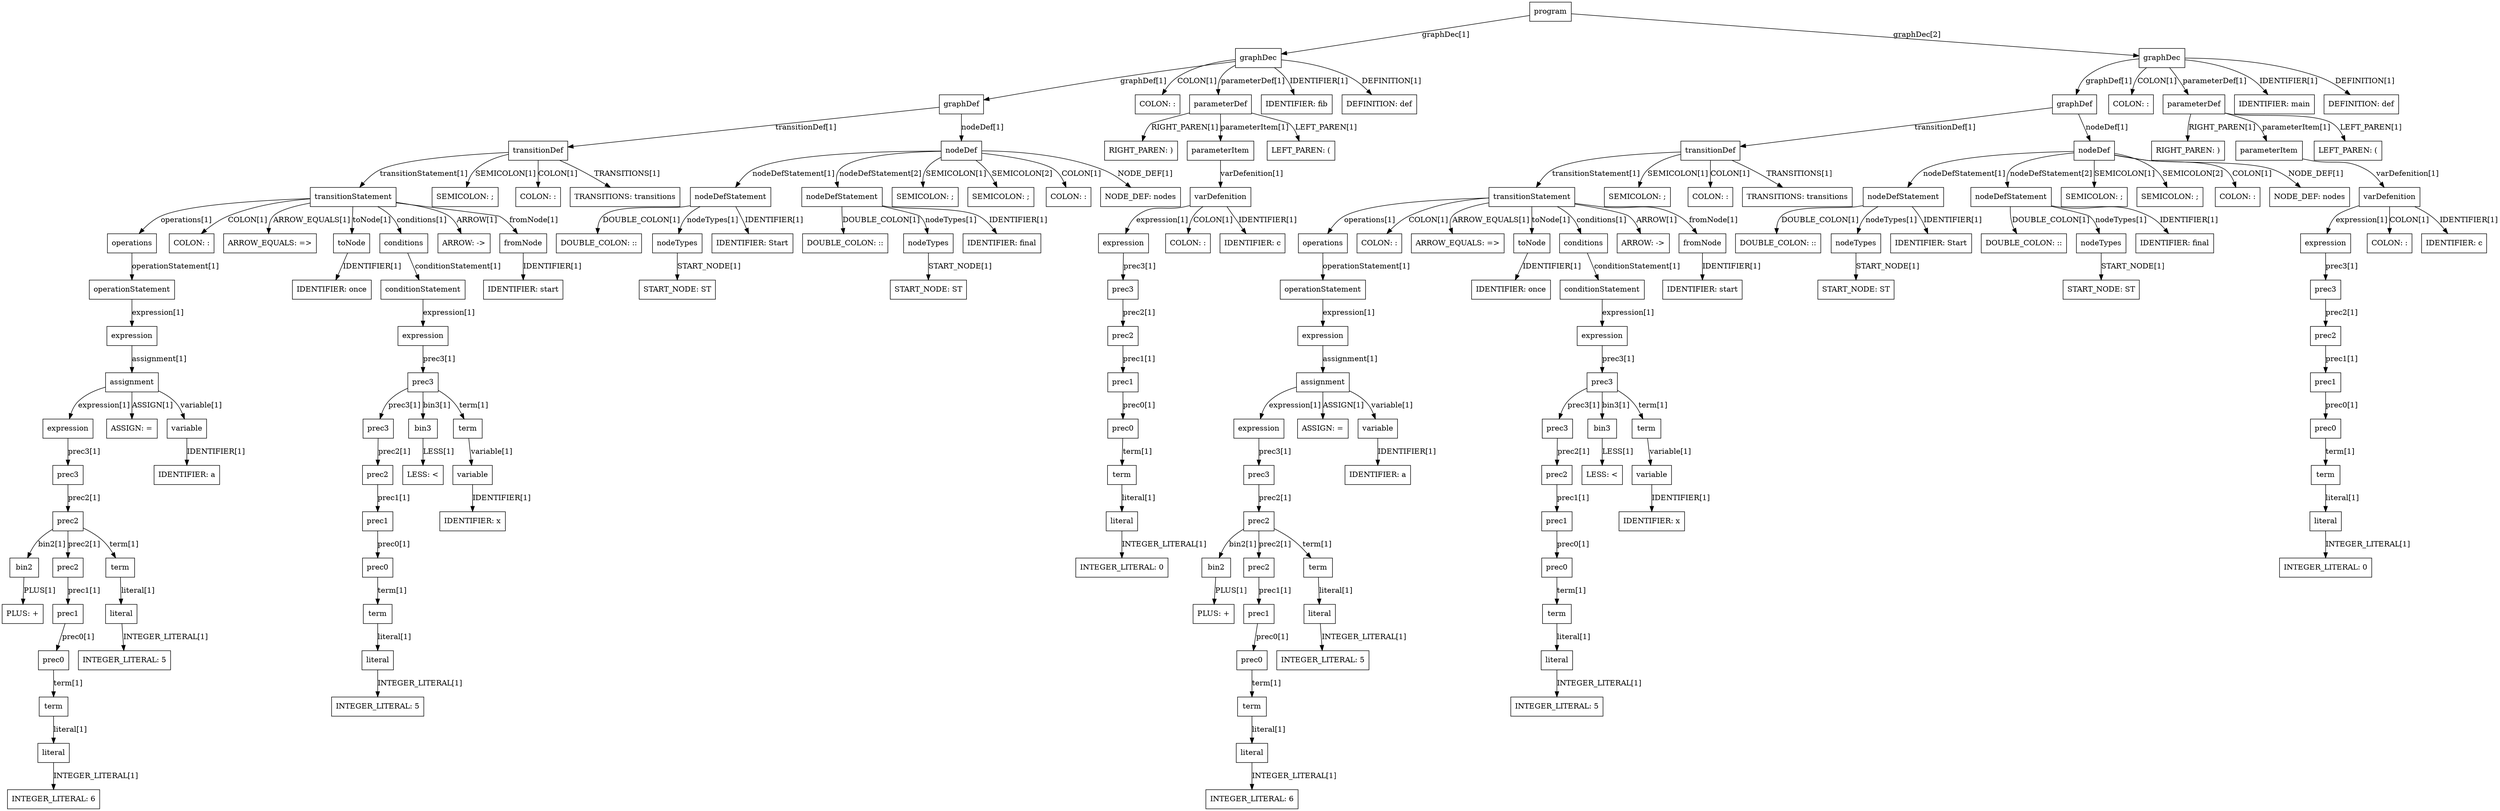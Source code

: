 digraph ParseTree {
    node [shape=box];
    node0 [label="program"];
    node1 [label="graphDec"];
    node0 -> node1 [label="graphDec[1]"];
    node2 [label="graphDef"];
    node1 -> node2 [label="graphDef[1]"];
    node3 [label="transitionDef"];
    node2 -> node3 [label="transitionDef[1]"];
    node4 [label="transitionStatement"];
    node3 -> node4 [label="transitionStatement[1]"];
    node5 [label="operations"];
    node4 -> node5 [label="operations[1]"];
    node6 [label="operationStatement"];
    node5 -> node6 [label="operationStatement[1]"];
    node7 [label="expression"];
    node6 -> node7 [label="expression[1]"];
    node8 [label="assignment"];
    node7 -> node8 [label="assignment[1]"];
    node9 [label="expression"];
    node8 -> node9 [label="expression[1]"];
    node10 [label="prec3"];
    node9 -> node10 [label="prec3[1]"];
    node11 [label="prec2"];
    node10 -> node11 [label="prec2[1]"];
    node12 [label="bin2"];
    node11 -> node12 [label="bin2[1]"];
    node13 [label="PLUS: +"];
    node12 -> node13 [label="PLUS[1]"];
    node14 [label="prec2"];
    node11 -> node14 [label="prec2[1]"];
    node15 [label="prec1"];
    node14 -> node15 [label="prec1[1]"];
    node16 [label="prec0"];
    node15 -> node16 [label="prec0[1]"];
    node17 [label="term"];
    node16 -> node17 [label="term[1]"];
    node18 [label="literal"];
    node17 -> node18 [label="literal[1]"];
    node19 [label="INTEGER_LITERAL: 6"];
    node18 -> node19 [label="INTEGER_LITERAL[1]"];
    node20 [label="term"];
    node11 -> node20 [label="term[1]"];
    node21 [label="literal"];
    node20 -> node21 [label="literal[1]"];
    node22 [label="INTEGER_LITERAL: 5"];
    node21 -> node22 [label="INTEGER_LITERAL[1]"];
    node23 [label="ASSIGN: ="];
    node8 -> node23 [label="ASSIGN[1]"];
    node24 [label="variable"];
    node8 -> node24 [label="variable[1]"];
    node25 [label="IDENTIFIER: a"];
    node24 -> node25 [label="IDENTIFIER[1]"];
    node26 [label="COLON: :"];
    node4 -> node26 [label="COLON[1]"];
    node27 [label="ARROW_EQUALS: =>"];
    node4 -> node27 [label="ARROW_EQUALS[1]"];
    node28 [label="toNode"];
    node4 -> node28 [label="toNode[1]"];
    node29 [label="IDENTIFIER: once"];
    node28 -> node29 [label="IDENTIFIER[1]"];
    node30 [label="conditions"];
    node4 -> node30 [label="conditions[1]"];
    node31 [label="conditionStatement"];
    node30 -> node31 [label="conditionStatement[1]"];
    node32 [label="expression"];
    node31 -> node32 [label="expression[1]"];
    node33 [label="prec3"];
    node32 -> node33 [label="prec3[1]"];
    node34 [label="prec3"];
    node33 -> node34 [label="prec3[1]"];
    node35 [label="prec2"];
    node34 -> node35 [label="prec2[1]"];
    node36 [label="prec1"];
    node35 -> node36 [label="prec1[1]"];
    node37 [label="prec0"];
    node36 -> node37 [label="prec0[1]"];
    node38 [label="term"];
    node37 -> node38 [label="term[1]"];
    node39 [label="literal"];
    node38 -> node39 [label="literal[1]"];
    node40 [label="INTEGER_LITERAL: 5"];
    node39 -> node40 [label="INTEGER_LITERAL[1]"];
    node41 [label="bin3"];
    node33 -> node41 [label="bin3[1]"];
    node42 [label="LESS: <"];
    node41 -> node42 [label="LESS[1]"];
    node43 [label="term"];
    node33 -> node43 [label="term[1]"];
    node44 [label="variable"];
    node43 -> node44 [label="variable[1]"];
    node45 [label="IDENTIFIER: x"];
    node44 -> node45 [label="IDENTIFIER[1]"];
    node46 [label="ARROW: ->"];
    node4 -> node46 [label="ARROW[1]"];
    node47 [label="fromNode"];
    node4 -> node47 [label="fromNode[1]"];
    node48 [label="IDENTIFIER: start"];
    node47 -> node48 [label="IDENTIFIER[1]"];
    node49 [label="SEMICOLON: ;"];
    node3 -> node49 [label="SEMICOLON[1]"];
    node50 [label="COLON: :"];
    node3 -> node50 [label="COLON[1]"];
    node51 [label="TRANSITIONS: transitions"];
    node3 -> node51 [label="TRANSITIONS[1]"];
    node52 [label="nodeDef"];
    node2 -> node52 [label="nodeDef[1]"];
    node53 [label="nodeDefStatement"];
    node52 -> node53 [label="nodeDefStatement[1]"];
    node54 [label="DOUBLE_COLON: ::"];
    node53 -> node54 [label="DOUBLE_COLON[1]"];
    node55 [label="nodeTypes"];
    node53 -> node55 [label="nodeTypes[1]"];
    node56 [label="START_NODE: ST"];
    node55 -> node56 [label="START_NODE[1]"];
    node57 [label="IDENTIFIER: Start"];
    node53 -> node57 [label="IDENTIFIER[1]"];
    node58 [label="nodeDefStatement"];
    node52 -> node58 [label="nodeDefStatement[2]"];
    node59 [label="DOUBLE_COLON: ::"];
    node58 -> node59 [label="DOUBLE_COLON[1]"];
    node60 [label="nodeTypes"];
    node58 -> node60 [label="nodeTypes[1]"];
    node61 [label="START_NODE: ST"];
    node60 -> node61 [label="START_NODE[1]"];
    node62 [label="IDENTIFIER: final"];
    node58 -> node62 [label="IDENTIFIER[1]"];
    node63 [label="SEMICOLON: ;"];
    node52 -> node63 [label="SEMICOLON[1]"];
    node64 [label="SEMICOLON: ;"];
    node52 -> node64 [label="SEMICOLON[2]"];
    node65 [label="COLON: :"];
    node52 -> node65 [label="COLON[1]"];
    node66 [label="NODE_DEF: nodes"];
    node52 -> node66 [label="NODE_DEF[1]"];
    node67 [label="COLON: :"];
    node1 -> node67 [label="COLON[1]"];
    node68 [label="parameterDef"];
    node1 -> node68 [label="parameterDef[1]"];
    node69 [label="RIGHT_PAREN: )"];
    node68 -> node69 [label="RIGHT_PAREN[1]"];
    node70 [label="parameterItem"];
    node68 -> node70 [label="parameterItem[1]"];
    node71 [label="varDefenition"];
    node70 -> node71 [label="varDefenition[1]"];
    node72 [label="expression"];
    node71 -> node72 [label="expression[1]"];
    node73 [label="prec3"];
    node72 -> node73 [label="prec3[1]"];
    node74 [label="prec2"];
    node73 -> node74 [label="prec2[1]"];
    node75 [label="prec1"];
    node74 -> node75 [label="prec1[1]"];
    node76 [label="prec0"];
    node75 -> node76 [label="prec0[1]"];
    node77 [label="term"];
    node76 -> node77 [label="term[1]"];
    node78 [label="literal"];
    node77 -> node78 [label="literal[1]"];
    node79 [label="INTEGER_LITERAL: 0"];
    node78 -> node79 [label="INTEGER_LITERAL[1]"];
    node80 [label="COLON: :"];
    node71 -> node80 [label="COLON[1]"];
    node81 [label="IDENTIFIER: c"];
    node71 -> node81 [label="IDENTIFIER[1]"];
    node82 [label="LEFT_PAREN: ("];
    node68 -> node82 [label="LEFT_PAREN[1]"];
    node83 [label="IDENTIFIER: fib"];
    node1 -> node83 [label="IDENTIFIER[1]"];
    node84 [label="DEFINITION: def"];
    node1 -> node84 [label="DEFINITION[1]"];
    node85 [label="graphDec"];
    node0 -> node85 [label="graphDec[2]"];
    node86 [label="graphDef"];
    node85 -> node86 [label="graphDef[1]"];
    node87 [label="transitionDef"];
    node86 -> node87 [label="transitionDef[1]"];
    node88 [label="transitionStatement"];
    node87 -> node88 [label="transitionStatement[1]"];
    node89 [label="operations"];
    node88 -> node89 [label="operations[1]"];
    node90 [label="operationStatement"];
    node89 -> node90 [label="operationStatement[1]"];
    node91 [label="expression"];
    node90 -> node91 [label="expression[1]"];
    node92 [label="assignment"];
    node91 -> node92 [label="assignment[1]"];
    node93 [label="expression"];
    node92 -> node93 [label="expression[1]"];
    node94 [label="prec3"];
    node93 -> node94 [label="prec3[1]"];
    node95 [label="prec2"];
    node94 -> node95 [label="prec2[1]"];
    node96 [label="bin2"];
    node95 -> node96 [label="bin2[1]"];
    node97 [label="PLUS: +"];
    node96 -> node97 [label="PLUS[1]"];
    node98 [label="prec2"];
    node95 -> node98 [label="prec2[1]"];
    node99 [label="prec1"];
    node98 -> node99 [label="prec1[1]"];
    node100 [label="prec0"];
    node99 -> node100 [label="prec0[1]"];
    node101 [label="term"];
    node100 -> node101 [label="term[1]"];
    node102 [label="literal"];
    node101 -> node102 [label="literal[1]"];
    node103 [label="INTEGER_LITERAL: 6"];
    node102 -> node103 [label="INTEGER_LITERAL[1]"];
    node104 [label="term"];
    node95 -> node104 [label="term[1]"];
    node105 [label="literal"];
    node104 -> node105 [label="literal[1]"];
    node106 [label="INTEGER_LITERAL: 5"];
    node105 -> node106 [label="INTEGER_LITERAL[1]"];
    node107 [label="ASSIGN: ="];
    node92 -> node107 [label="ASSIGN[1]"];
    node108 [label="variable"];
    node92 -> node108 [label="variable[1]"];
    node109 [label="IDENTIFIER: a"];
    node108 -> node109 [label="IDENTIFIER[1]"];
    node110 [label="COLON: :"];
    node88 -> node110 [label="COLON[1]"];
    node111 [label="ARROW_EQUALS: =>"];
    node88 -> node111 [label="ARROW_EQUALS[1]"];
    node112 [label="toNode"];
    node88 -> node112 [label="toNode[1]"];
    node113 [label="IDENTIFIER: once"];
    node112 -> node113 [label="IDENTIFIER[1]"];
    node114 [label="conditions"];
    node88 -> node114 [label="conditions[1]"];
    node115 [label="conditionStatement"];
    node114 -> node115 [label="conditionStatement[1]"];
    node116 [label="expression"];
    node115 -> node116 [label="expression[1]"];
    node117 [label="prec3"];
    node116 -> node117 [label="prec3[1]"];
    node118 [label="prec3"];
    node117 -> node118 [label="prec3[1]"];
    node119 [label="prec2"];
    node118 -> node119 [label="prec2[1]"];
    node120 [label="prec1"];
    node119 -> node120 [label="prec1[1]"];
    node121 [label="prec0"];
    node120 -> node121 [label="prec0[1]"];
    node122 [label="term"];
    node121 -> node122 [label="term[1]"];
    node123 [label="literal"];
    node122 -> node123 [label="literal[1]"];
    node124 [label="INTEGER_LITERAL: 5"];
    node123 -> node124 [label="INTEGER_LITERAL[1]"];
    node125 [label="bin3"];
    node117 -> node125 [label="bin3[1]"];
    node126 [label="LESS: <"];
    node125 -> node126 [label="LESS[1]"];
    node127 [label="term"];
    node117 -> node127 [label="term[1]"];
    node128 [label="variable"];
    node127 -> node128 [label="variable[1]"];
    node129 [label="IDENTIFIER: x"];
    node128 -> node129 [label="IDENTIFIER[1]"];
    node130 [label="ARROW: ->"];
    node88 -> node130 [label="ARROW[1]"];
    node131 [label="fromNode"];
    node88 -> node131 [label="fromNode[1]"];
    node132 [label="IDENTIFIER: start"];
    node131 -> node132 [label="IDENTIFIER[1]"];
    node133 [label="SEMICOLON: ;"];
    node87 -> node133 [label="SEMICOLON[1]"];
    node134 [label="COLON: :"];
    node87 -> node134 [label="COLON[1]"];
    node135 [label="TRANSITIONS: transitions"];
    node87 -> node135 [label="TRANSITIONS[1]"];
    node136 [label="nodeDef"];
    node86 -> node136 [label="nodeDef[1]"];
    node137 [label="nodeDefStatement"];
    node136 -> node137 [label="nodeDefStatement[1]"];
    node138 [label="DOUBLE_COLON: ::"];
    node137 -> node138 [label="DOUBLE_COLON[1]"];
    node139 [label="nodeTypes"];
    node137 -> node139 [label="nodeTypes[1]"];
    node140 [label="START_NODE: ST"];
    node139 -> node140 [label="START_NODE[1]"];
    node141 [label="IDENTIFIER: Start"];
    node137 -> node141 [label="IDENTIFIER[1]"];
    node142 [label="nodeDefStatement"];
    node136 -> node142 [label="nodeDefStatement[2]"];
    node143 [label="DOUBLE_COLON: ::"];
    node142 -> node143 [label="DOUBLE_COLON[1]"];
    node144 [label="nodeTypes"];
    node142 -> node144 [label="nodeTypes[1]"];
    node145 [label="START_NODE: ST"];
    node144 -> node145 [label="START_NODE[1]"];
    node146 [label="IDENTIFIER: final"];
    node142 -> node146 [label="IDENTIFIER[1]"];
    node147 [label="SEMICOLON: ;"];
    node136 -> node147 [label="SEMICOLON[1]"];
    node148 [label="SEMICOLON: ;"];
    node136 -> node148 [label="SEMICOLON[2]"];
    node149 [label="COLON: :"];
    node136 -> node149 [label="COLON[1]"];
    node150 [label="NODE_DEF: nodes"];
    node136 -> node150 [label="NODE_DEF[1]"];
    node151 [label="COLON: :"];
    node85 -> node151 [label="COLON[1]"];
    node152 [label="parameterDef"];
    node85 -> node152 [label="parameterDef[1]"];
    node153 [label="RIGHT_PAREN: )"];
    node152 -> node153 [label="RIGHT_PAREN[1]"];
    node154 [label="parameterItem"];
    node152 -> node154 [label="parameterItem[1]"];
    node155 [label="varDefenition"];
    node154 -> node155 [label="varDefenition[1]"];
    node156 [label="expression"];
    node155 -> node156 [label="expression[1]"];
    node157 [label="prec3"];
    node156 -> node157 [label="prec3[1]"];
    node158 [label="prec2"];
    node157 -> node158 [label="prec2[1]"];
    node159 [label="prec1"];
    node158 -> node159 [label="prec1[1]"];
    node160 [label="prec0"];
    node159 -> node160 [label="prec0[1]"];
    node161 [label="term"];
    node160 -> node161 [label="term[1]"];
    node162 [label="literal"];
    node161 -> node162 [label="literal[1]"];
    node163 [label="INTEGER_LITERAL: 0"];
    node162 -> node163 [label="INTEGER_LITERAL[1]"];
    node164 [label="COLON: :"];
    node155 -> node164 [label="COLON[1]"];
    node165 [label="IDENTIFIER: c"];
    node155 -> node165 [label="IDENTIFIER[1]"];
    node166 [label="LEFT_PAREN: ("];
    node152 -> node166 [label="LEFT_PAREN[1]"];
    node167 [label="IDENTIFIER: main"];
    node85 -> node167 [label="IDENTIFIER[1]"];
    node168 [label="DEFINITION: def"];
    node85 -> node168 [label="DEFINITION[1]"];
}
